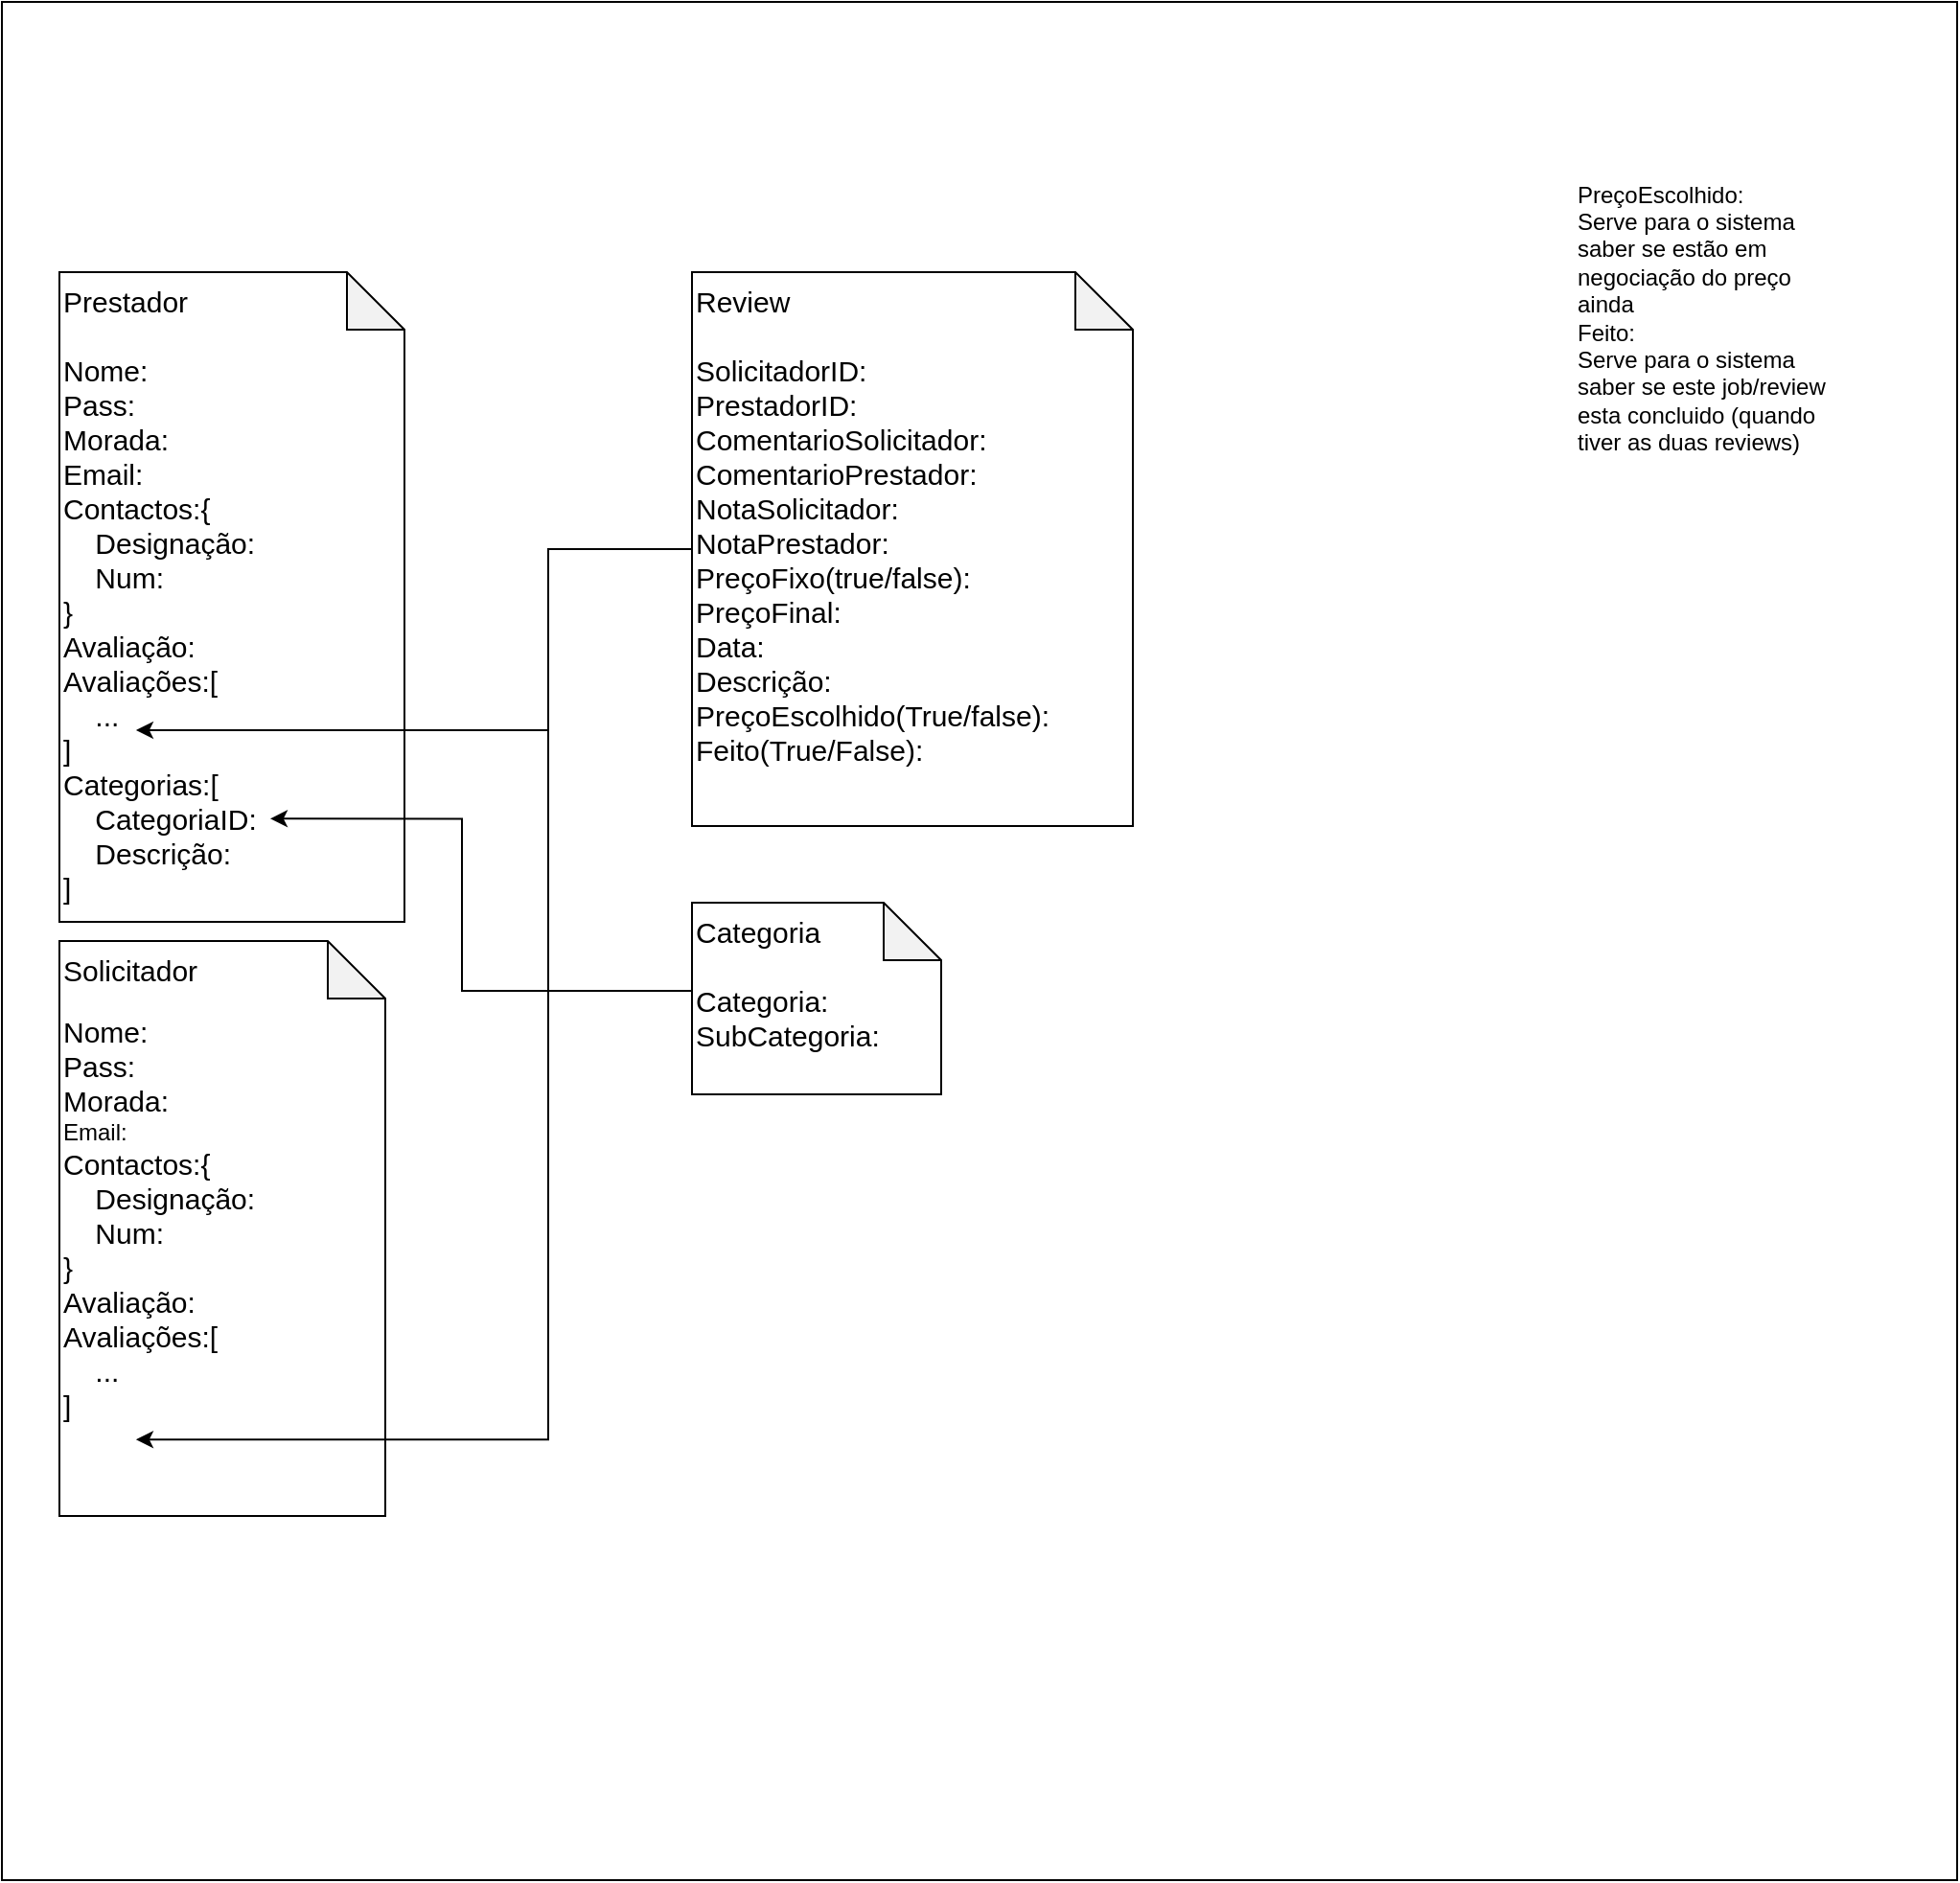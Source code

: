 <mxfile version="13.8.8" type="device"><diagram id="ynFXuZeq3yrvpqSn4313" name="Page-1"><mxGraphModel dx="1422" dy="1931" grid="1" gridSize="10" guides="1" tooltips="1" connect="1" arrows="1" fold="1" page="1" pageScale="1" pageWidth="827" pageHeight="1169" math="0" shadow="0"><root><mxCell id="0"/><mxCell id="1" parent="0"/><mxCell id="FGv1rf6BFTay2NzQWBBU-1" value="" style="rounded=0;whiteSpace=wrap;html=1;" vertex="1" parent="1"><mxGeometry x="70" y="-70" width="1020" height="980" as="geometry"/></mxCell><mxCell id="FGv1rf6BFTay2NzQWBBU-12" value="&lt;span style=&quot;font-size: 15px&quot;&gt;Solicitador&lt;/span&gt;&lt;br style=&quot;font-size: 15px&quot;&gt;&lt;br style=&quot;font-size: 15px&quot;&gt;&lt;span style=&quot;font-size: 15px&quot;&gt;Nome:&lt;/span&gt;&lt;br style=&quot;font-size: 15px&quot;&gt;&lt;span style=&quot;font-size: 15px&quot;&gt;Pass:&lt;/span&gt;&lt;br style=&quot;font-size: 15px&quot;&gt;&lt;span style=&quot;font-size: 15px&quot;&gt;Morada:&lt;br&gt;&lt;/span&gt;Email:&lt;br style=&quot;font-size: 15px&quot;&gt;&lt;span style=&quot;font-size: 15px&quot;&gt;Contactos:{&lt;/span&gt;&lt;br style=&quot;font-size: 15px&quot;&gt;&lt;span style=&quot;font-size: 15px&quot;&gt;&amp;nbsp; &amp;nbsp; Designação:&lt;/span&gt;&lt;br style=&quot;font-size: 15px&quot;&gt;&lt;span style=&quot;font-size: 15px&quot;&gt;&amp;nbsp; &amp;nbsp; Num:&lt;/span&gt;&lt;br style=&quot;font-size: 15px&quot;&gt;&lt;span style=&quot;font-size: 15px&quot;&gt;}&lt;/span&gt;&lt;br style=&quot;font-size: 15px&quot;&gt;&lt;span style=&quot;font-size: 15px&quot;&gt;Avaliação:&lt;/span&gt;&lt;br style=&quot;font-size: 15px&quot;&gt;&lt;span style=&quot;font-size: 15px&quot;&gt;Avaliações:[&lt;/span&gt;&lt;br style=&quot;font-size: 15px&quot;&gt;&lt;span style=&quot;font-size: 15px&quot;&gt;&amp;nbsp; &amp;nbsp; ...&lt;/span&gt;&lt;br style=&quot;font-size: 15px&quot;&gt;&lt;span style=&quot;font-size: 15px&quot;&gt;]&lt;/span&gt;" style="shape=note;whiteSpace=wrap;html=1;backgroundOutline=1;darkOpacity=0.05;align=left;verticalAlign=top;" vertex="1" parent="1"><mxGeometry x="100" y="420" width="170" height="300" as="geometry"/></mxCell><mxCell id="FGv1rf6BFTay2NzQWBBU-3" value="&lt;font style=&quot;font-size: 15px&quot;&gt;Prestador&lt;br&gt;&lt;br&gt;Nome:&lt;br&gt;Pass:&lt;br&gt;Morada:&lt;br&gt;Email:&lt;br&gt;Contactos:{&lt;br&gt;&amp;nbsp; &amp;nbsp; Designação:&lt;br&gt;&amp;nbsp; &amp;nbsp; Num:&lt;br&gt;}&lt;br&gt;Avaliação:&lt;br&gt;Avaliações:[&lt;br&gt;&amp;nbsp; &amp;nbsp; ...&lt;br&gt;]&lt;br&gt;Categorias:[&lt;br&gt;&amp;nbsp; &amp;nbsp; CategoriaID:&lt;br&gt;&amp;nbsp; &amp;nbsp; Descrição:&lt;br&gt;]&lt;/font&gt;" style="shape=note;whiteSpace=wrap;html=1;backgroundOutline=1;darkOpacity=0.05;align=left;verticalAlign=top;" vertex="1" parent="1"><mxGeometry x="100" y="71" width="180" height="339" as="geometry"/></mxCell><mxCell id="FGv1rf6BFTay2NzQWBBU-9" style="edgeStyle=orthogonalEdgeStyle;rounded=0;orthogonalLoop=1;jettySize=auto;html=1;exitX=0;exitY=0.5;exitDx=0;exitDy=0;exitPerimeter=0;entryX=0.222;entryY=0.705;entryDx=0;entryDy=0;entryPerimeter=0;" edge="1" parent="1" source="FGv1rf6BFTay2NzQWBBU-4" target="FGv1rf6BFTay2NzQWBBU-3"><mxGeometry relative="1" as="geometry"><Array as="points"><mxPoint x="355" y="216"/><mxPoint x="355" y="310"/></Array></mxGeometry></mxCell><mxCell id="FGv1rf6BFTay2NzQWBBU-13" style="edgeStyle=orthogonalEdgeStyle;rounded=0;orthogonalLoop=1;jettySize=auto;html=1;exitX=0;exitY=0.5;exitDx=0;exitDy=0;exitPerimeter=0;entryX=0.235;entryY=0.867;entryDx=0;entryDy=0;entryPerimeter=0;" edge="1" parent="1" target="FGv1rf6BFTay2NzQWBBU-12"><mxGeometry relative="1" as="geometry"><mxPoint x="425" y="215.5" as="sourcePoint"/><mxPoint x="144.98" y="770.1" as="targetPoint"/><Array as="points"><mxPoint x="355" y="216"/><mxPoint x="355" y="680"/></Array></mxGeometry></mxCell><mxCell id="FGv1rf6BFTay2NzQWBBU-4" value="&lt;font style=&quot;font-size: 15px&quot;&gt;Review&lt;br&gt;&lt;br&gt;SolicitadorID:&lt;br&gt;PrestadorID:&lt;br&gt;ComentarioSolicitador:&lt;br&gt;ComentarioPrestador:&lt;br&gt;NotaSolicitador:&lt;br&gt;NotaPrestador:&lt;br&gt;PreçoFixo(true/false):&lt;br&gt;PreçoFinal:&lt;br&gt;Data:&lt;br&gt;Descrição:&lt;br&gt;PreçoEscolhido(True/false):&lt;br&gt;Feito(True/False):&lt;/font&gt;" style="shape=note;whiteSpace=wrap;html=1;backgroundOutline=1;darkOpacity=0.05;align=left;verticalAlign=top;" vertex="1" parent="1"><mxGeometry x="430" y="71" width="230" height="289" as="geometry"/></mxCell><mxCell id="FGv1rf6BFTay2NzQWBBU-5" value="PreçoEscolhido:&lt;br&gt;&lt;div&gt;&lt;span&gt;Serve para o sistema saber se estão em negociação do preço ainda&lt;/span&gt;&lt;/div&gt;&lt;div&gt;&lt;span&gt;Feito:&lt;/span&gt;&lt;/div&gt;&lt;div&gt;Serve para o sistema saber se este job/review esta concluido (quando tiver as duas reviews)&lt;/div&gt;" style="text;html=1;strokeColor=none;fillColor=none;align=left;verticalAlign=middle;whiteSpace=wrap;rounded=0;" vertex="1" parent="1"><mxGeometry x="890" y="-10" width="140" height="210" as="geometry"/></mxCell><mxCell id="FGv1rf6BFTay2NzQWBBU-11" style="edgeStyle=orthogonalEdgeStyle;rounded=0;orthogonalLoop=1;jettySize=auto;html=1;exitX=0;exitY=0.5;exitDx=0;exitDy=0;exitPerimeter=0;entryX=0.611;entryY=0.853;entryDx=0;entryDy=0;entryPerimeter=0;" edge="1" parent="1"><mxGeometry relative="1" as="geometry"><mxPoint x="430" y="446" as="sourcePoint"/><mxPoint x="209.98" y="356.167" as="targetPoint"/><Array as="points"><mxPoint x="310" y="446"/><mxPoint x="310" y="356"/></Array></mxGeometry></mxCell><mxCell id="FGv1rf6BFTay2NzQWBBU-10" value="&lt;font style=&quot;font-size: 15px&quot;&gt;Categoria&lt;br&gt;&lt;br&gt;Categoria:&lt;br&gt;SubCategoria:&lt;/font&gt;" style="shape=note;whiteSpace=wrap;html=1;backgroundOutline=1;darkOpacity=0.05;align=left;verticalAlign=top;" vertex="1" parent="1"><mxGeometry x="430" y="400" width="130" height="100" as="geometry"/></mxCell></root></mxGraphModel></diagram></mxfile>